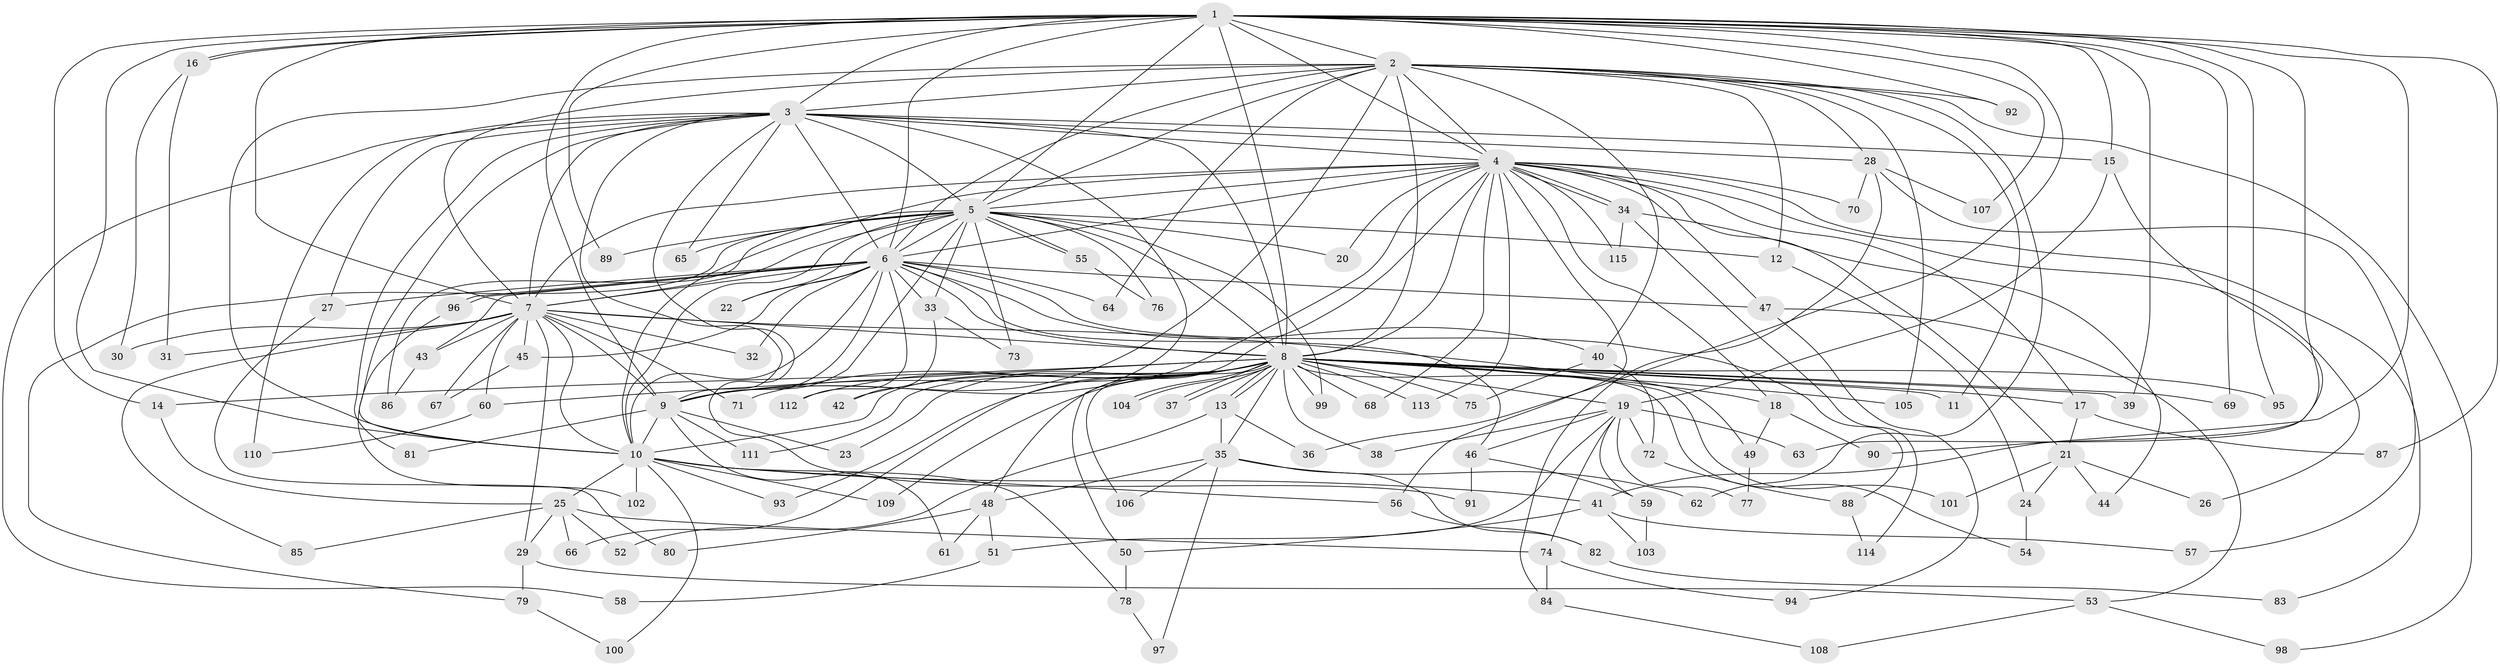 // Generated by graph-tools (version 1.1) at 2025/43/03/09/25 04:43:34]
// undirected, 115 vertices, 255 edges
graph export_dot {
graph [start="1"]
  node [color=gray90,style=filled];
  1;
  2;
  3;
  4;
  5;
  6;
  7;
  8;
  9;
  10;
  11;
  12;
  13;
  14;
  15;
  16;
  17;
  18;
  19;
  20;
  21;
  22;
  23;
  24;
  25;
  26;
  27;
  28;
  29;
  30;
  31;
  32;
  33;
  34;
  35;
  36;
  37;
  38;
  39;
  40;
  41;
  42;
  43;
  44;
  45;
  46;
  47;
  48;
  49;
  50;
  51;
  52;
  53;
  54;
  55;
  56;
  57;
  58;
  59;
  60;
  61;
  62;
  63;
  64;
  65;
  66;
  67;
  68;
  69;
  70;
  71;
  72;
  73;
  74;
  75;
  76;
  77;
  78;
  79;
  80;
  81;
  82;
  83;
  84;
  85;
  86;
  87;
  88;
  89;
  90;
  91;
  92;
  93;
  94;
  95;
  96;
  97;
  98;
  99;
  100;
  101;
  102;
  103;
  104;
  105;
  106;
  107;
  108;
  109;
  110;
  111;
  112;
  113;
  114;
  115;
  1 -- 2;
  1 -- 3;
  1 -- 4;
  1 -- 5;
  1 -- 6;
  1 -- 7;
  1 -- 8;
  1 -- 9;
  1 -- 10;
  1 -- 14;
  1 -- 15;
  1 -- 16;
  1 -- 16;
  1 -- 36;
  1 -- 39;
  1 -- 63;
  1 -- 69;
  1 -- 87;
  1 -- 89;
  1 -- 90;
  1 -- 92;
  1 -- 95;
  1 -- 107;
  2 -- 3;
  2 -- 4;
  2 -- 5;
  2 -- 6;
  2 -- 7;
  2 -- 8;
  2 -- 9;
  2 -- 10;
  2 -- 11;
  2 -- 12;
  2 -- 28;
  2 -- 40;
  2 -- 62;
  2 -- 64;
  2 -- 92;
  2 -- 98;
  2 -- 105;
  3 -- 4;
  3 -- 5;
  3 -- 6;
  3 -- 7;
  3 -- 8;
  3 -- 9;
  3 -- 10;
  3 -- 15;
  3 -- 27;
  3 -- 28;
  3 -- 50;
  3 -- 58;
  3 -- 65;
  3 -- 81;
  3 -- 91;
  3 -- 110;
  4 -- 5;
  4 -- 6;
  4 -- 7;
  4 -- 8;
  4 -- 9;
  4 -- 10;
  4 -- 17;
  4 -- 18;
  4 -- 20;
  4 -- 21;
  4 -- 26;
  4 -- 34;
  4 -- 34;
  4 -- 47;
  4 -- 48;
  4 -- 56;
  4 -- 68;
  4 -- 70;
  4 -- 83;
  4 -- 113;
  4 -- 115;
  5 -- 6;
  5 -- 7;
  5 -- 8;
  5 -- 9;
  5 -- 10;
  5 -- 12;
  5 -- 20;
  5 -- 22;
  5 -- 33;
  5 -- 55;
  5 -- 55;
  5 -- 65;
  5 -- 73;
  5 -- 76;
  5 -- 79;
  5 -- 86;
  5 -- 89;
  5 -- 99;
  6 -- 7;
  6 -- 8;
  6 -- 9;
  6 -- 10;
  6 -- 22;
  6 -- 27;
  6 -- 32;
  6 -- 33;
  6 -- 40;
  6 -- 43;
  6 -- 45;
  6 -- 46;
  6 -- 47;
  6 -- 64;
  6 -- 88;
  6 -- 96;
  6 -- 96;
  6 -- 112;
  7 -- 8;
  7 -- 9;
  7 -- 10;
  7 -- 29;
  7 -- 30;
  7 -- 31;
  7 -- 32;
  7 -- 43;
  7 -- 45;
  7 -- 49;
  7 -- 60;
  7 -- 67;
  7 -- 71;
  7 -- 85;
  8 -- 9;
  8 -- 10;
  8 -- 11;
  8 -- 13;
  8 -- 13;
  8 -- 14;
  8 -- 17;
  8 -- 18;
  8 -- 19;
  8 -- 23;
  8 -- 35;
  8 -- 37;
  8 -- 37;
  8 -- 38;
  8 -- 39;
  8 -- 42;
  8 -- 54;
  8 -- 60;
  8 -- 66;
  8 -- 68;
  8 -- 69;
  8 -- 71;
  8 -- 75;
  8 -- 93;
  8 -- 95;
  8 -- 99;
  8 -- 101;
  8 -- 104;
  8 -- 104;
  8 -- 105;
  8 -- 106;
  8 -- 109;
  8 -- 111;
  8 -- 112;
  8 -- 113;
  9 -- 10;
  9 -- 23;
  9 -- 61;
  9 -- 81;
  9 -- 111;
  10 -- 25;
  10 -- 41;
  10 -- 56;
  10 -- 78;
  10 -- 93;
  10 -- 100;
  10 -- 102;
  10 -- 109;
  12 -- 24;
  13 -- 35;
  13 -- 36;
  13 -- 52;
  14 -- 25;
  15 -- 19;
  15 -- 41;
  16 -- 30;
  16 -- 31;
  17 -- 21;
  17 -- 87;
  18 -- 49;
  18 -- 90;
  19 -- 38;
  19 -- 46;
  19 -- 51;
  19 -- 59;
  19 -- 63;
  19 -- 72;
  19 -- 74;
  19 -- 77;
  21 -- 24;
  21 -- 26;
  21 -- 44;
  21 -- 101;
  24 -- 54;
  25 -- 29;
  25 -- 52;
  25 -- 66;
  25 -- 74;
  25 -- 85;
  27 -- 80;
  28 -- 57;
  28 -- 70;
  28 -- 84;
  28 -- 107;
  29 -- 53;
  29 -- 79;
  33 -- 42;
  33 -- 73;
  34 -- 44;
  34 -- 114;
  34 -- 115;
  35 -- 48;
  35 -- 62;
  35 -- 82;
  35 -- 97;
  35 -- 106;
  40 -- 72;
  40 -- 75;
  41 -- 50;
  41 -- 57;
  41 -- 103;
  43 -- 86;
  45 -- 67;
  46 -- 59;
  46 -- 91;
  47 -- 53;
  47 -- 94;
  48 -- 51;
  48 -- 61;
  48 -- 80;
  49 -- 77;
  50 -- 78;
  51 -- 58;
  53 -- 98;
  53 -- 108;
  55 -- 76;
  56 -- 82;
  59 -- 103;
  60 -- 110;
  72 -- 88;
  74 -- 84;
  74 -- 94;
  78 -- 97;
  79 -- 100;
  82 -- 83;
  84 -- 108;
  88 -- 114;
  96 -- 102;
}

